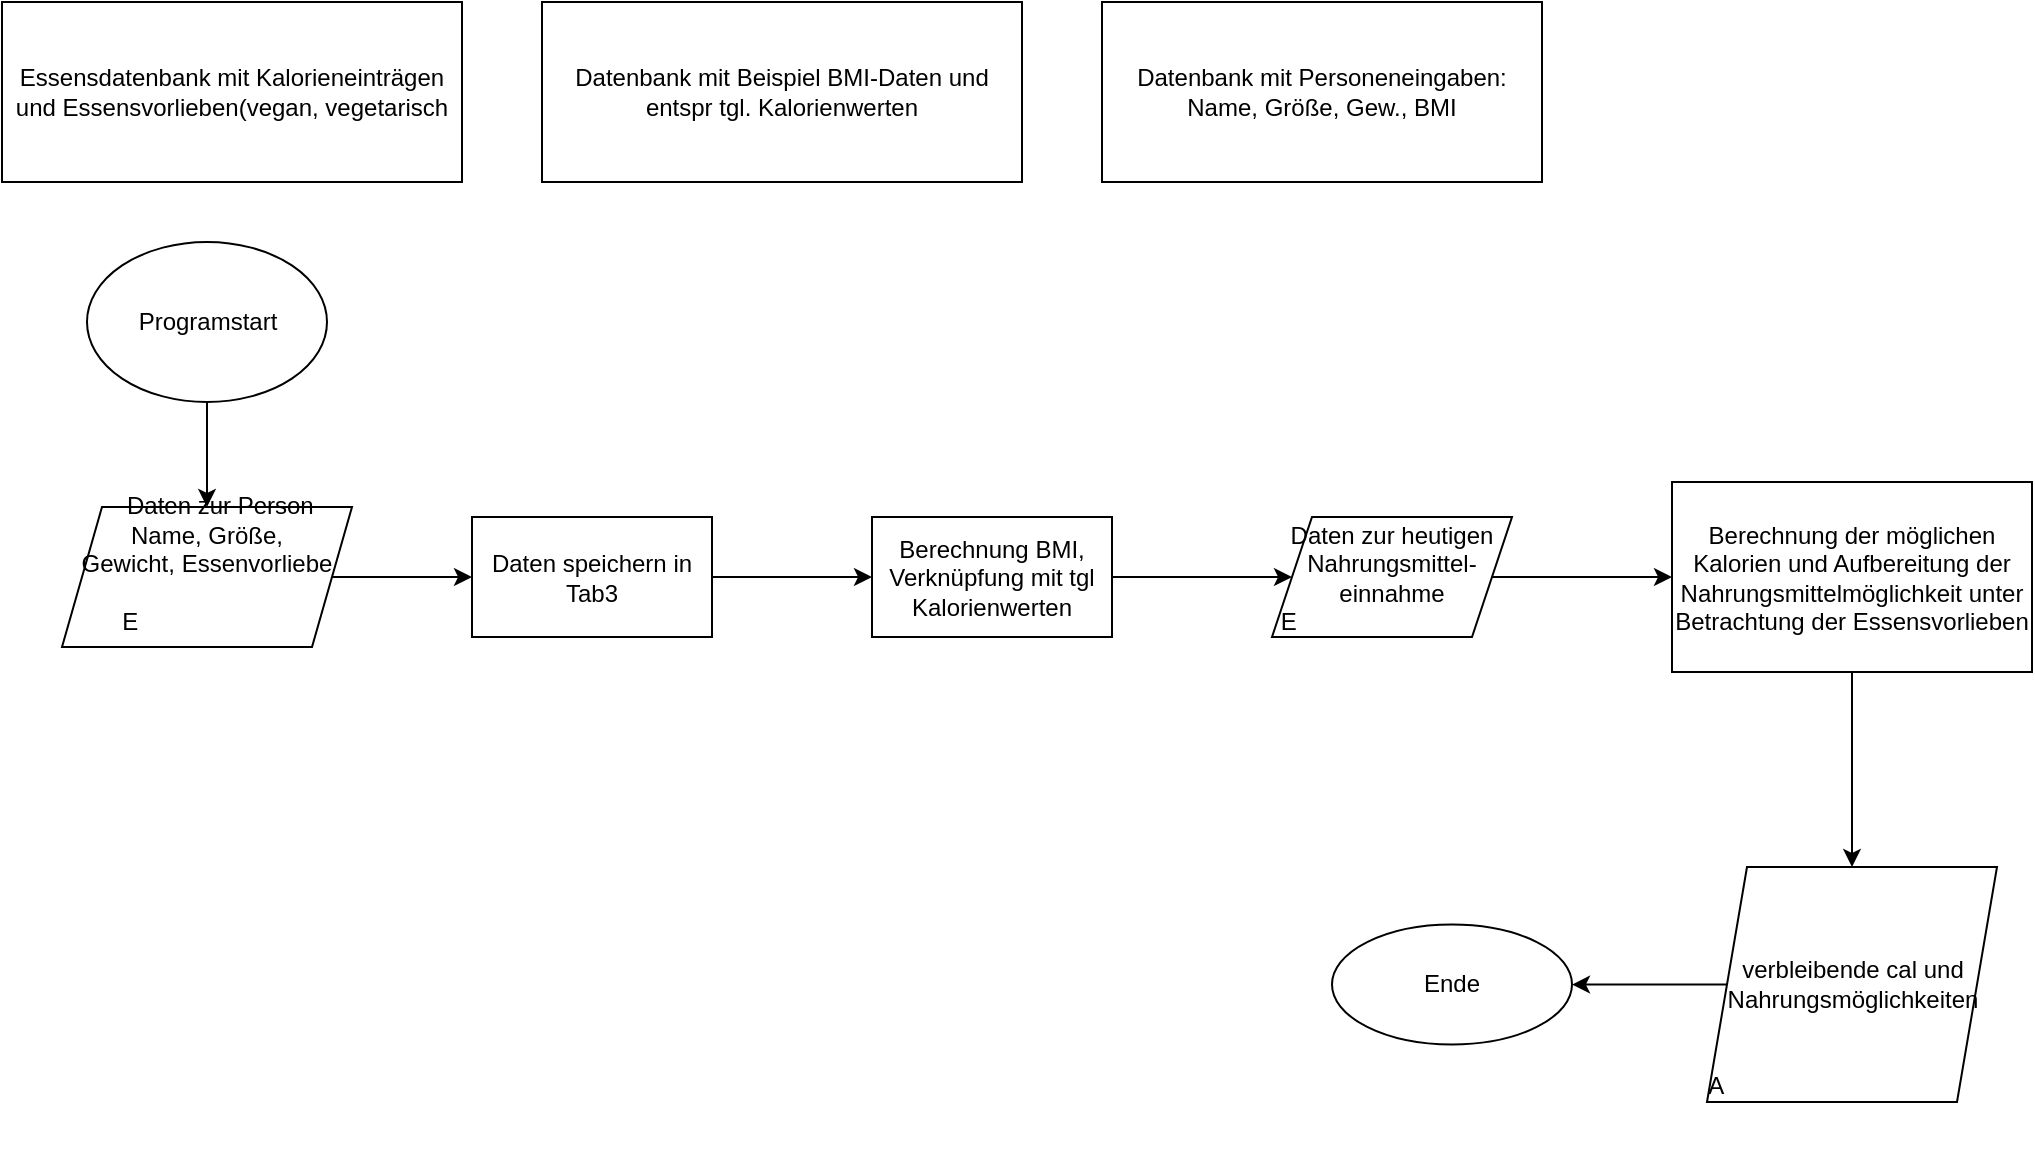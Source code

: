 <mxfile version="15.9.1" type="github">
  <diagram id="prtHgNgQTEPvFCAcTncT" name="Page-1">
    <mxGraphModel dx="582" dy="1660" grid="1" gridSize="10" guides="1" tooltips="1" connect="1" arrows="1" fold="1" page="1" pageScale="1" pageWidth="1169" pageHeight="1654" math="0" shadow="0">
      <root>
        <mxCell id="0" />
        <mxCell id="1" parent="0" />
        <mxCell id="jSpEztQt3kvFXsunmsol-1" value="Essensdatenbank mit Kalorieneinträgen und Essensvorlieben(vegan, vegetarisch" style="rounded=0;whiteSpace=wrap;html=1;" parent="1" vertex="1">
          <mxGeometry x="30" y="20" width="230" height="90" as="geometry" />
        </mxCell>
        <mxCell id="jSpEztQt3kvFXsunmsol-2" value="Datenbank mit Beispiel BMI-Daten und entspr tgl. Kalorienwerten" style="rounded=0;whiteSpace=wrap;html=1;fontSize=12;" parent="1" vertex="1">
          <mxGeometry x="300" y="20" width="240" height="90" as="geometry" />
        </mxCell>
        <mxCell id="bd9UbLxYGrV-jyAa_QuS-2" style="edgeStyle=orthogonalEdgeStyle;rounded=0;orthogonalLoop=1;jettySize=auto;html=1;" parent="1" source="jSpEztQt3kvFXsunmsol-4" target="bd9UbLxYGrV-jyAa_QuS-3" edge="1">
          <mxGeometry relative="1" as="geometry">
            <mxPoint x="265.0" y="307.5" as="targetPoint" />
          </mxGeometry>
        </mxCell>
        <mxCell id="jSpEztQt3kvFXsunmsol-4" value="&lt;div&gt;&amp;nbsp;&amp;nbsp;&amp;nbsp; Daten zur Person&lt;/div&gt;&lt;div&gt;Name, Größe,&lt;/div&gt;&lt;div&gt;Gewicht, Essenvorliebe&lt;/div&gt;&lt;div&gt;&lt;br&gt;&lt;/div&gt;&lt;div&gt;E&amp;nbsp;&amp;nbsp;&amp;nbsp;&amp;nbsp; &amp;nbsp; &amp;nbsp; &amp;nbsp; &amp;nbsp;&amp;nbsp;&amp;nbsp;&amp;nbsp;&amp;nbsp; &amp;nbsp; &amp;nbsp; &amp;nbsp;&amp;nbsp; &amp;nbsp;&amp;nbsp;&amp;nbsp;&amp;nbsp;&amp;nbsp;&amp;nbsp;&amp;nbsp;&amp;nbsp;&amp;nbsp;&amp;nbsp;&amp;nbsp;&amp;nbsp;&amp;nbsp;&amp;nbsp;&amp;nbsp;&amp;nbsp;&amp;nbsp; &lt;br&gt;&lt;/div&gt;" style="shape=parallelogram;perimeter=parallelogramPerimeter;whiteSpace=wrap;html=1;fixedSize=1;fontSize=12;" parent="1" vertex="1">
          <mxGeometry x="60" y="272.5" width="145" height="70" as="geometry" />
        </mxCell>
        <mxCell id="bd9UbLxYGrV-jyAa_QuS-1" value="&lt;div&gt;Datenbank mit Personeneingaben:&lt;/div&gt;&lt;div&gt;Name, Größe, Gew., BMI&lt;br&gt;&lt;/div&gt;" style="rounded=0;whiteSpace=wrap;html=1;" parent="1" vertex="1">
          <mxGeometry x="580" y="20" width="220" height="90" as="geometry" />
        </mxCell>
        <mxCell id="bd9UbLxYGrV-jyAa_QuS-5" value="" style="edgeStyle=orthogonalEdgeStyle;rounded=0;orthogonalLoop=1;jettySize=auto;html=1;" parent="1" source="bd9UbLxYGrV-jyAa_QuS-3" target="bd9UbLxYGrV-jyAa_QuS-4" edge="1">
          <mxGeometry relative="1" as="geometry" />
        </mxCell>
        <mxCell id="bd9UbLxYGrV-jyAa_QuS-3" value="Daten speichern in Tab3" style="rounded=0;whiteSpace=wrap;html=1;" parent="1" vertex="1">
          <mxGeometry x="265.0" y="277.5" width="120" height="60" as="geometry" />
        </mxCell>
        <mxCell id="bd9UbLxYGrV-jyAa_QuS-15" value="" style="edgeStyle=orthogonalEdgeStyle;rounded=0;orthogonalLoop=1;jettySize=auto;html=1;" parent="1" source="bd9UbLxYGrV-jyAa_QuS-4" target="bd9UbLxYGrV-jyAa_QuS-14" edge="1">
          <mxGeometry relative="1" as="geometry" />
        </mxCell>
        <mxCell id="bd9UbLxYGrV-jyAa_QuS-4" value="Berechnung BMI, Verknüpfung mit tgl Kalorienwerten" style="whiteSpace=wrap;html=1;rounded=0;" parent="1" vertex="1">
          <mxGeometry x="465.0" y="277.5" width="120" height="60" as="geometry" />
        </mxCell>
        <mxCell id="bd9UbLxYGrV-jyAa_QuS-17" value="" style="edgeStyle=orthogonalEdgeStyle;rounded=0;orthogonalLoop=1;jettySize=auto;html=1;" parent="1" source="bd9UbLxYGrV-jyAa_QuS-14" target="bd9UbLxYGrV-jyAa_QuS-16" edge="1">
          <mxGeometry relative="1" as="geometry" />
        </mxCell>
        <mxCell id="bd9UbLxYGrV-jyAa_QuS-14" value="&lt;div&gt;Daten zur heutigen Nahrungsmittel-einnahme&lt;/div&gt;&lt;div&gt;E&amp;nbsp;&amp;nbsp;&amp;nbsp;&amp;nbsp;&amp;nbsp;&amp;nbsp;&amp;nbsp;&amp;nbsp;&amp;nbsp;&amp;nbsp;&amp;nbsp;&amp;nbsp;&amp;nbsp;&amp;nbsp;&amp;nbsp;&amp;nbsp;&amp;nbsp;&amp;nbsp;&amp;nbsp;&amp;nbsp;&amp;nbsp;&amp;nbsp;&amp;nbsp;&amp;nbsp;&amp;nbsp;&amp;nbsp;&amp;nbsp;&amp;nbsp;&amp;nbsp;&amp;nbsp;&amp;nbsp; &lt;br&gt;&lt;/div&gt;" style="shape=parallelogram;perimeter=parallelogramPerimeter;whiteSpace=wrap;html=1;fixedSize=1;rounded=0;" parent="1" vertex="1">
          <mxGeometry x="665.0" y="277.5" width="120" height="60" as="geometry" />
        </mxCell>
        <mxCell id="bd9UbLxYGrV-jyAa_QuS-19" value="" style="edgeStyle=orthogonalEdgeStyle;rounded=0;orthogonalLoop=1;jettySize=auto;html=1;" parent="1" source="bd9UbLxYGrV-jyAa_QuS-16" target="bd9UbLxYGrV-jyAa_QuS-18" edge="1">
          <mxGeometry relative="1" as="geometry" />
        </mxCell>
        <mxCell id="bd9UbLxYGrV-jyAa_QuS-16" value="Berechnung der möglichen Kalorien und Aufbereitung der Nahrungsmittelmöglichkeit unter Betrachtung der Essensvorlieben" style="whiteSpace=wrap;html=1;rounded=0;" parent="1" vertex="1">
          <mxGeometry x="865" y="260" width="180" height="95" as="geometry" />
        </mxCell>
        <mxCell id="bd9UbLxYGrV-jyAa_QuS-23" value="" style="edgeStyle=orthogonalEdgeStyle;rounded=0;orthogonalLoop=1;jettySize=auto;html=1;" parent="1" source="bd9UbLxYGrV-jyAa_QuS-18" target="bd9UbLxYGrV-jyAa_QuS-22" edge="1">
          <mxGeometry relative="1" as="geometry" />
        </mxCell>
        <mxCell id="bd9UbLxYGrV-jyAa_QuS-18" value="&lt;div&gt;&lt;br&gt;&lt;/div&gt;&lt;div&gt;&lt;br&gt;&lt;/div&gt;&lt;div&gt;&lt;br&gt;&lt;/div&gt;&lt;div&gt;&lt;br&gt;&lt;/div&gt;&lt;br&gt;&lt;div&gt;verbleibende cal und Nahrungsmöglichkeiten&lt;/div&gt;&lt;div&gt;&lt;br&gt;&lt;/div&gt;&lt;div&gt;&amp;nbsp;&amp;nbsp;&amp;nbsp;&amp;nbsp; A&amp;nbsp;&amp;nbsp;&amp;nbsp;&amp;nbsp;&amp;nbsp;&amp;nbsp;&amp;nbsp;&amp;nbsp;&amp;nbsp;&amp;nbsp;&amp;nbsp;&amp;nbsp;&amp;nbsp;&amp;nbsp;&amp;nbsp;&amp;nbsp;&amp;nbsp;&amp;nbsp;&amp;nbsp;&amp;nbsp;&amp;nbsp;&amp;nbsp;&amp;nbsp;&amp;nbsp;&amp;nbsp;&amp;nbsp;&amp;nbsp;&amp;nbsp;&amp;nbsp;&amp;nbsp;&amp;nbsp;&amp;nbsp;&amp;nbsp;&amp;nbsp;&amp;nbsp;&amp;nbsp;&amp;nbsp;&amp;nbsp;&amp;nbsp;&amp;nbsp;&amp;nbsp; &lt;br&gt;&lt;/div&gt;&lt;div&gt;&lt;br&gt;&lt;/div&gt;&lt;div&gt;&lt;br&gt;&lt;/div&gt;" style="shape=parallelogram;perimeter=parallelogramPerimeter;whiteSpace=wrap;html=1;fixedSize=1;rounded=0;" parent="1" vertex="1">
          <mxGeometry x="882.5" y="452.5" width="145" height="117.5" as="geometry" />
        </mxCell>
        <mxCell id="bd9UbLxYGrV-jyAa_QuS-21" style="edgeStyle=orthogonalEdgeStyle;rounded=0;orthogonalLoop=1;jettySize=auto;html=1;" parent="1" source="bd9UbLxYGrV-jyAa_QuS-20" target="jSpEztQt3kvFXsunmsol-4" edge="1">
          <mxGeometry relative="1" as="geometry" />
        </mxCell>
        <mxCell id="bd9UbLxYGrV-jyAa_QuS-20" value="Programstart" style="ellipse;whiteSpace=wrap;html=1;" parent="1" vertex="1">
          <mxGeometry x="72.5" y="140" width="120" height="80" as="geometry" />
        </mxCell>
        <mxCell id="bd9UbLxYGrV-jyAa_QuS-22" value="Ende" style="ellipse;whiteSpace=wrap;html=1;rounded=0;" parent="1" vertex="1">
          <mxGeometry x="695" y="481.25" width="120" height="60" as="geometry" />
        </mxCell>
      </root>
    </mxGraphModel>
  </diagram>
</mxfile>
